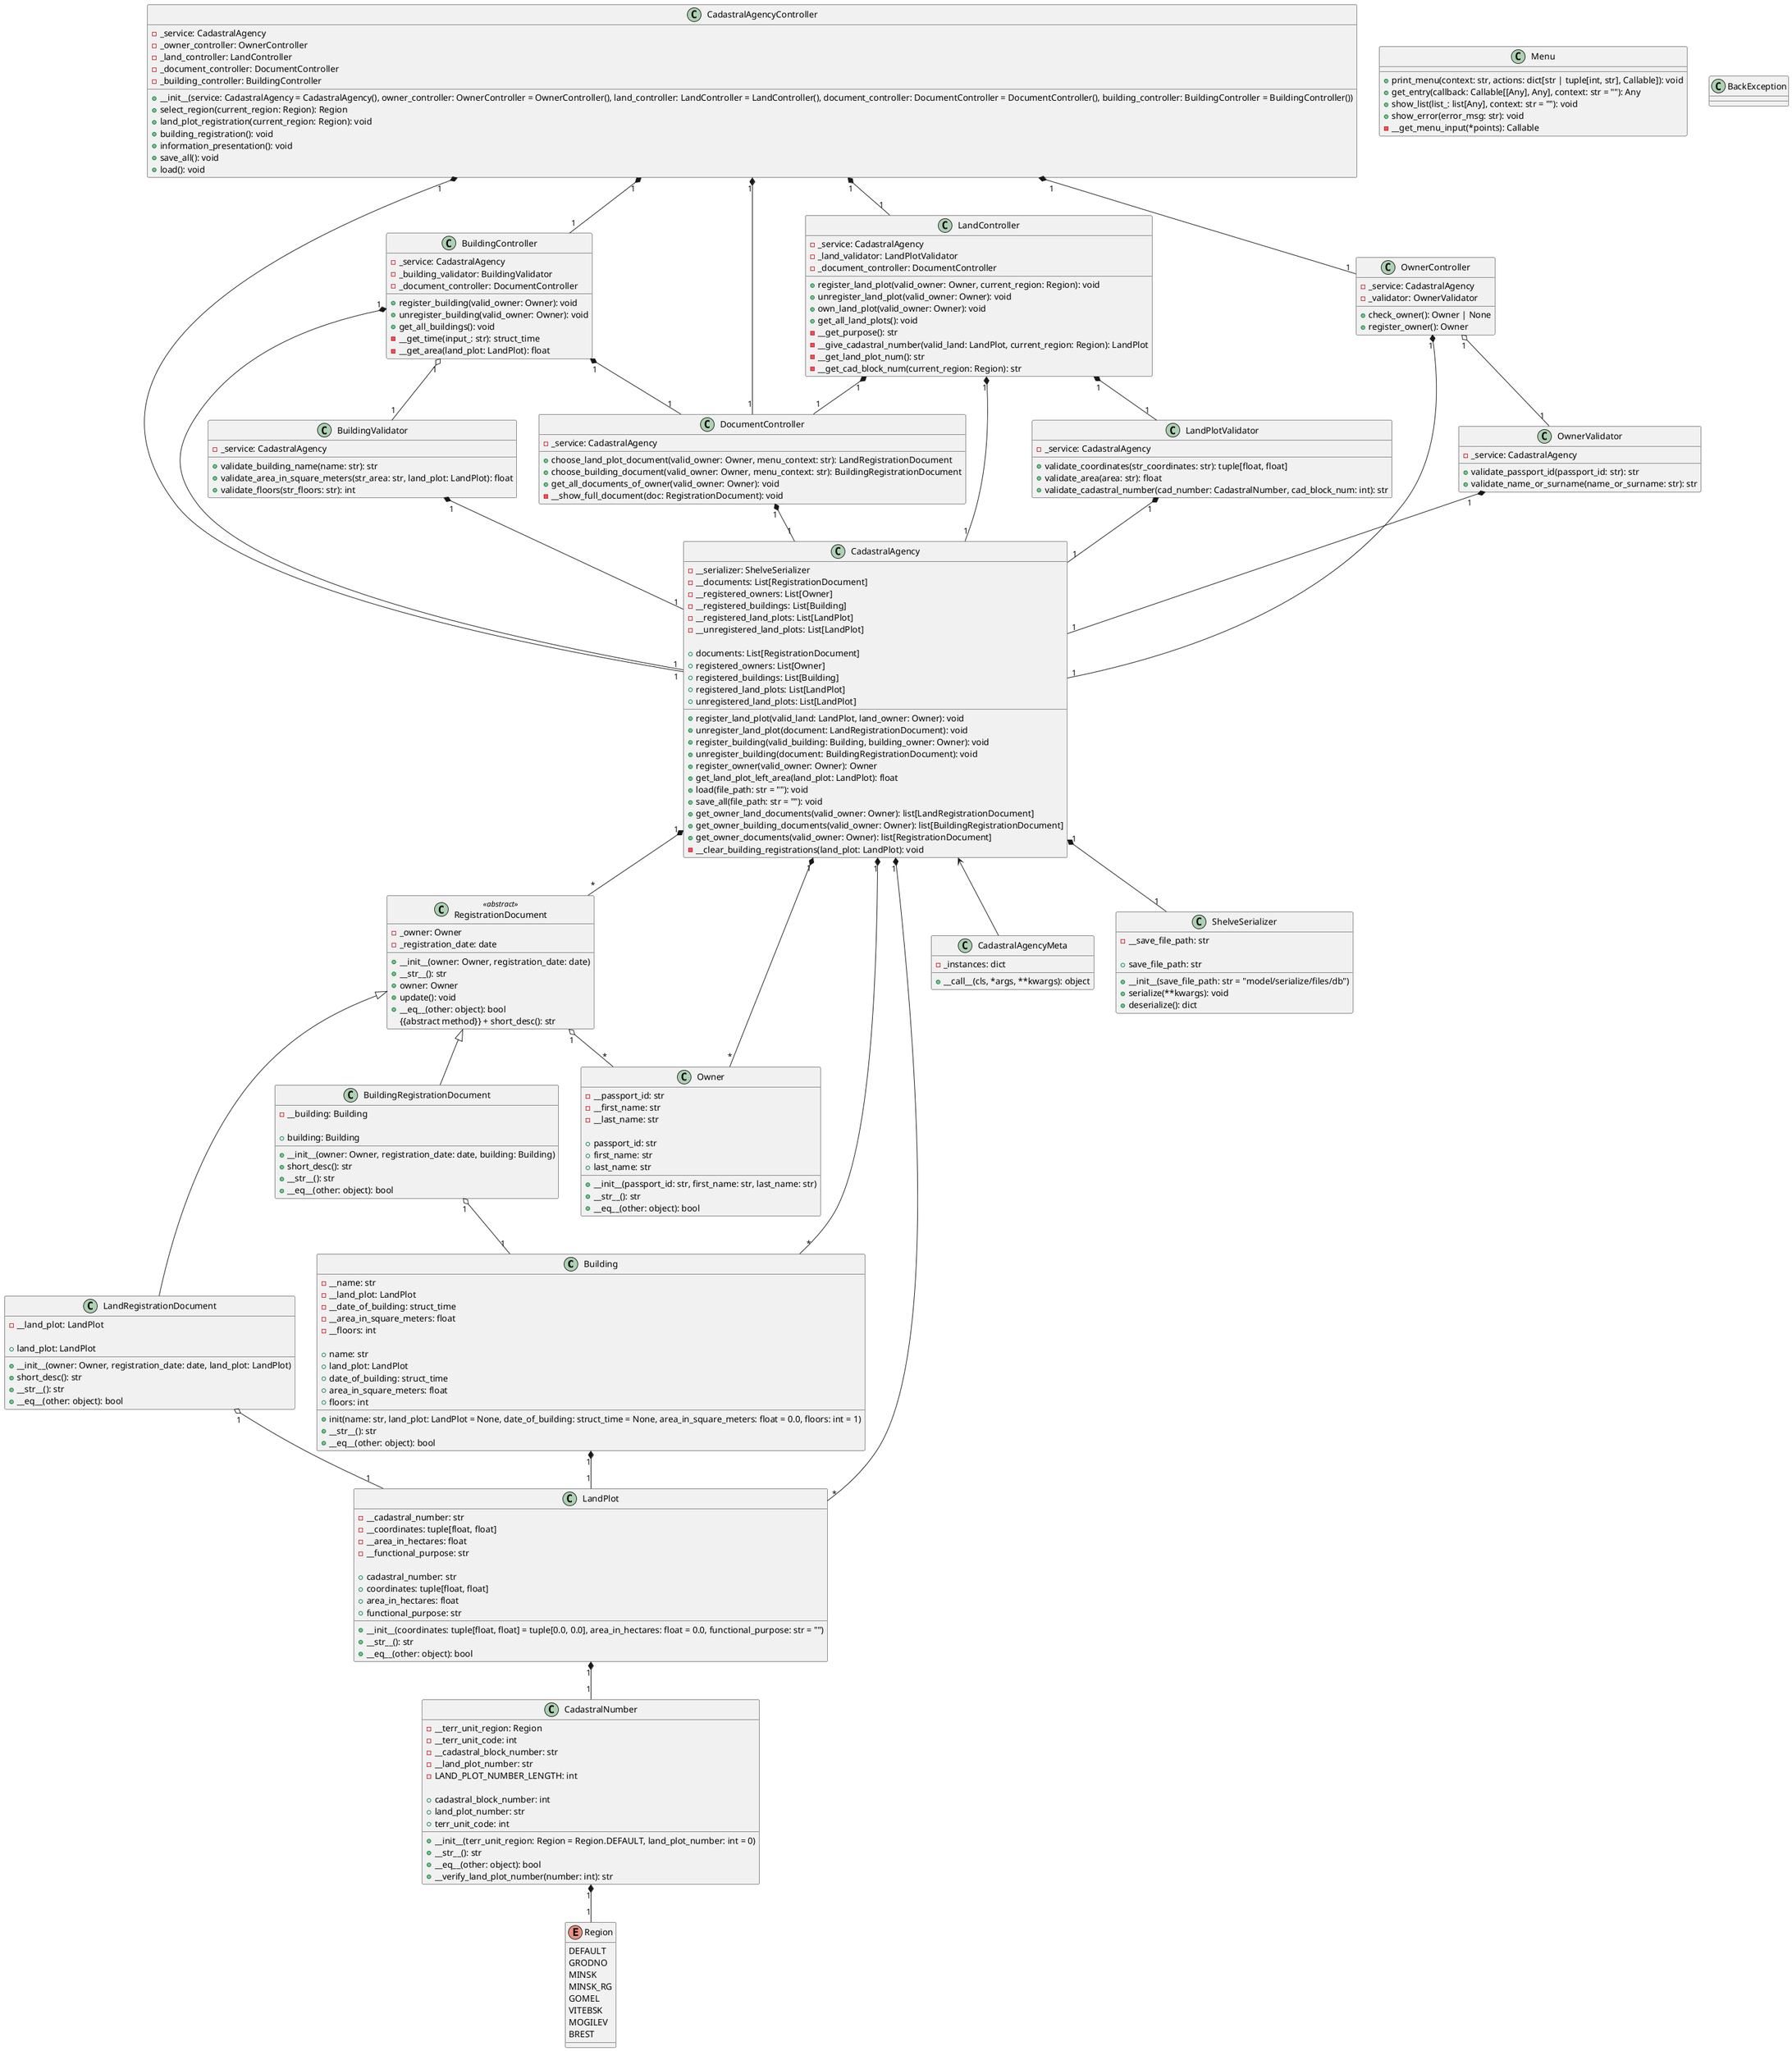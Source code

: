 @startuml
!define ABC abstract
!define property {field}
!define setter {method}
!define abstract {abstract method}

class Building {
    - __name: str
    - __land_plot: LandPlot
    - __date_of_building: struct_time
    - __area_in_square_meters: float
    - __floors: int

    + init(name: str, land_plot: LandPlot = None, date_of_building: struct_time = None, area_in_square_meters: float = 0.0, floors: int = 1)
    + name: str
    + land_plot: LandPlot
    + date_of_building: struct_time
    + area_in_square_meters: float
    + floors: int
    + __str__(): str
    + __eq__(other: object): bool
}

class LandPlot {
    - __cadastral_number: str
    - __coordinates: tuple[float, float]
    - __area_in_hectares: float
    - __functional_purpose: str

    + __init__(coordinates: tuple[float, float] = tuple[0.0, 0.0], area_in_hectares: float = 0.0, functional_purpose: str = "")
    + cadastral_number: str
    + coordinates: tuple[float, float]
    + area_in_hectares: float
    + functional_purpose: str
    + __str__(): str
    + __eq__(other: object): bool
}

class CadastralNumber {
    - __terr_unit_region: Region
    - __terr_unit_code: int
    - __cadastral_block_number: str
    - __land_plot_number: str
    - LAND_PLOT_NUMBER_LENGTH: int

    + __init__(terr_unit_region: Region = Region.DEFAULT, land_plot_number: int = 0)
    + cadastral_block_number: int
    + land_plot_number: str
    + terr_unit_code: int
    + __str__(): str
    + __eq__(other: object): bool
    + __verify_land_plot_number(number: int): str
}

class Owner {
    - __passport_id: str
    - __first_name: str
    - __last_name: str

    + __init__(passport_id: str, first_name: str, last_name: str)
    + passport_id: str
    + first_name: str
    + last_name: str
    + __str__(): str
    + __eq__(other: object): bool
}

class RegistrationDocument<<ABC>> {
    {field} - _owner: Owner
    {field} - _registration_date: date

    {method} + __init__(owner: Owner, registration_date: date)
    {method} + __str__(): str
    {method} + owner: Owner
    {method} + update(): void
    {method} + __eq__(other: object): bool
    {abstract} + short_desc(): str
}

class LandRegistrationDocument {
    - __land_plot: LandPlot

    + __init__(owner: Owner, registration_date: date, land_plot: LandPlot)
    + short_desc(): str
    + land_plot: LandPlot
    + __str__(): str
    + __eq__(other: object): bool
}

class BuildingRegistrationDocument {
    - __building: Building

    + __init__(owner: Owner, registration_date: date, building: Building)
    + short_desc(): str
    + building: Building
    + __str__(): str
    + __eq__(other: object): bool
}

enum Region {
    DEFAULT
    GRODNO
    MINSK
    MINSK_RG
    GOMEL
    VITEBSK
    MOGILEV
    BREST
}

class CadastralAgency {
    - __serializer: ShelveSerializer
    - __documents: List[RegistrationDocument]
    - __registered_owners: List[Owner]
    - __registered_buildings: List[Building]
    - __registered_land_plots: List[LandPlot]
    - __unregistered_land_plots: List[LandPlot]

    + documents: List[RegistrationDocument]
    + registered_owners: List[Owner]
    + registered_buildings: List[Building]
    + registered_land_plots: List[LandPlot]
    + unregistered_land_plots: List[LandPlot]
    + register_land_plot(valid_land: LandPlot, land_owner: Owner): void
    + unregister_land_plot(document: LandRegistrationDocument): void
    + register_building(valid_building: Building, building_owner: Owner): void
    + unregister_building(document: BuildingRegistrationDocument): void
    + register_owner(valid_owner: Owner): Owner
    + get_land_plot_left_area(land_plot: LandPlot): float
    + load(file_path: str = ""): void
    + save_all(file_path: str = ""): void
    + get_owner_land_documents(valid_owner: Owner): list[LandRegistrationDocument]
    + get_owner_building_documents(valid_owner: Owner): list[BuildingRegistrationDocument]
    + get_owner_documents(valid_owner: Owner): list[RegistrationDocument]
    - __clear_building_registrations(land_plot: LandPlot): void
}

class CadastralAgencyMeta {
    - _instances: dict

    + __call__(cls, *args, **kwargs): object
}

class ShelveSerializer {
    - __save_file_path: str

    + __init__(save_file_path: str = "model/serialize/files/db")
    + save_file_path: str
    + serialize(**kwargs): void
    + deserialize(): dict
}


class CadastralAgencyController {
    - _service: CadastralAgency
    - _owner_controller: OwnerController
    - _land_controller: LandController
    - _document_controller: DocumentController
    - _building_controller: BuildingController

    + __init__(service: CadastralAgency = CadastralAgency(), owner_controller: OwnerController = OwnerController(), land_controller: LandController = LandController(), document_controller: DocumentController = DocumentController(), building_controller: BuildingController = BuildingController())
    + select_region(current_region: Region): Region
    + land_plot_registration(current_region: Region): void
    + building_registration(): void
    + information_presentation(): void
    + save_all(): void
    + load(): void
}

class BuildingController {
    - _service: CadastralAgency
    - _building_validator: BuildingValidator
    - _document_controller: DocumentController

    + register_building(valid_owner: Owner): void
    + unregister_building(valid_owner: Owner): void
    + get_all_buildings(): void
    - __get_time(input_: str): struct_time
    - __get_area(land_plot: LandPlot): float
}

class DocumentController {
    - _service: CadastralAgency

    + choose_land_plot_document(valid_owner: Owner, menu_context: str): LandRegistrationDocument
    + choose_building_document(valid_owner: Owner, menu_context: str): BuildingRegistrationDocument
    + get_all_documents_of_owner(valid_owner: Owner): void
    - __show_full_document(doc: RegistrationDocument): void
}

class OwnerController {
    - _service: CadastralAgency
    - _validator: OwnerValidator

    + check_owner(): Owner | None
    + register_owner(): Owner
}

class LandController {
    - _service: CadastralAgency
    - _land_validator: LandPlotValidator
    - _document_controller: DocumentController

    + register_land_plot(valid_owner: Owner, current_region: Region): void
    + unregister_land_plot(valid_owner: Owner): void
    + own_land_plot(valid_owner: Owner): void
    + get_all_land_plots(): void
    - __get_purpose(): str
    - __give_cadastral_number(valid_land: LandPlot, current_region: Region): LandPlot
    - __get_land_plot_num(): str
    - __get_cad_block_num(current_region: Region): str
}

class OwnerValidator {
    - _service: CadastralAgency

    + validate_passport_id(passport_id: str): str
    + validate_name_or_surname(name_or_surname: str): str
}

class BuildingValidator {
    - _service: CadastralAgency

    + validate_building_name(name: str): str
    + validate_area_in_square_meters(str_area: str, land_plot: LandPlot): float
    + validate_floors(str_floors: str): int
}

class LandPlotValidator {
    - _service: CadastralAgency

    + validate_coordinates(str_coordinates: str): tuple[float, float]
    + validate_area(area: str): float
    + validate_cadastral_number(cad_number: CadastralNumber, cad_block_num: int): str
}

class Menu {
    + print_menu(context: str, actions: dict[str | tuple[int, str], Callable]): void
    + get_entry(callback: Callable[[Any], Any], context: str = ""): Any
    + show_list(list_: list[Any], context: str = ""): void
    + show_error(error_msg: str): void
    - __get_menu_input(*points): Callable
}

class BackException

CadastralAgencyController "1" *-- "1" CadastralAgency
CadastralAgencyController "1" *-- "1" OwnerController
CadastralAgencyController "1" *-- "1" LandController
CadastralAgencyController "1" *-- "1" DocumentController
CadastralAgencyController "1" *-- "1" BuildingController

BuildingController "1" *-- "1" CadastralAgency
BuildingController "1" o-- "1" BuildingValidator
BuildingController "1" *-- "1" DocumentController

DocumentController "1" *-- "1" CadastralAgency

RegistrationDocument <|-- LandRegistrationDocument
RegistrationDocument <|-- BuildingRegistrationDocument

OwnerController "1" *-- "1" CadastralAgency
OwnerController "1" o-- "1" OwnerValidator

LandController "1" *-- "1" CadastralAgency
LandController "1" *-- "1" LandPlotValidator
LandController "1" *-- "1" DocumentController

OwnerValidator "1" *-- "1" CadastralAgency
BuildingValidator "1" *-- "1" CadastralAgency
LandPlotValidator "1" *-- "1" CadastralAgency

CadastralNumber "1" *-- "1" Region
Building "1" *-- "1" LandPlot
LandPlot "1" *-- "1" CadastralNumber

BuildingRegistrationDocument "1" o-- "1" Building
LandRegistrationDocument "1" o-- "1" LandPlot
RegistrationDocument "1" o-- "*" Owner

CadastralAgency "1" *-- "*" RegistrationDocument
CadastralAgency "1" *-- "*" Owner
CadastralAgency "1" *-- "*" Building
CadastralAgency "1" *-- "*" LandPlot
CadastralAgency "1" *-- "1" ShelveSerializer

CadastralAgency <-- CadastralAgencyMeta
@enduml
